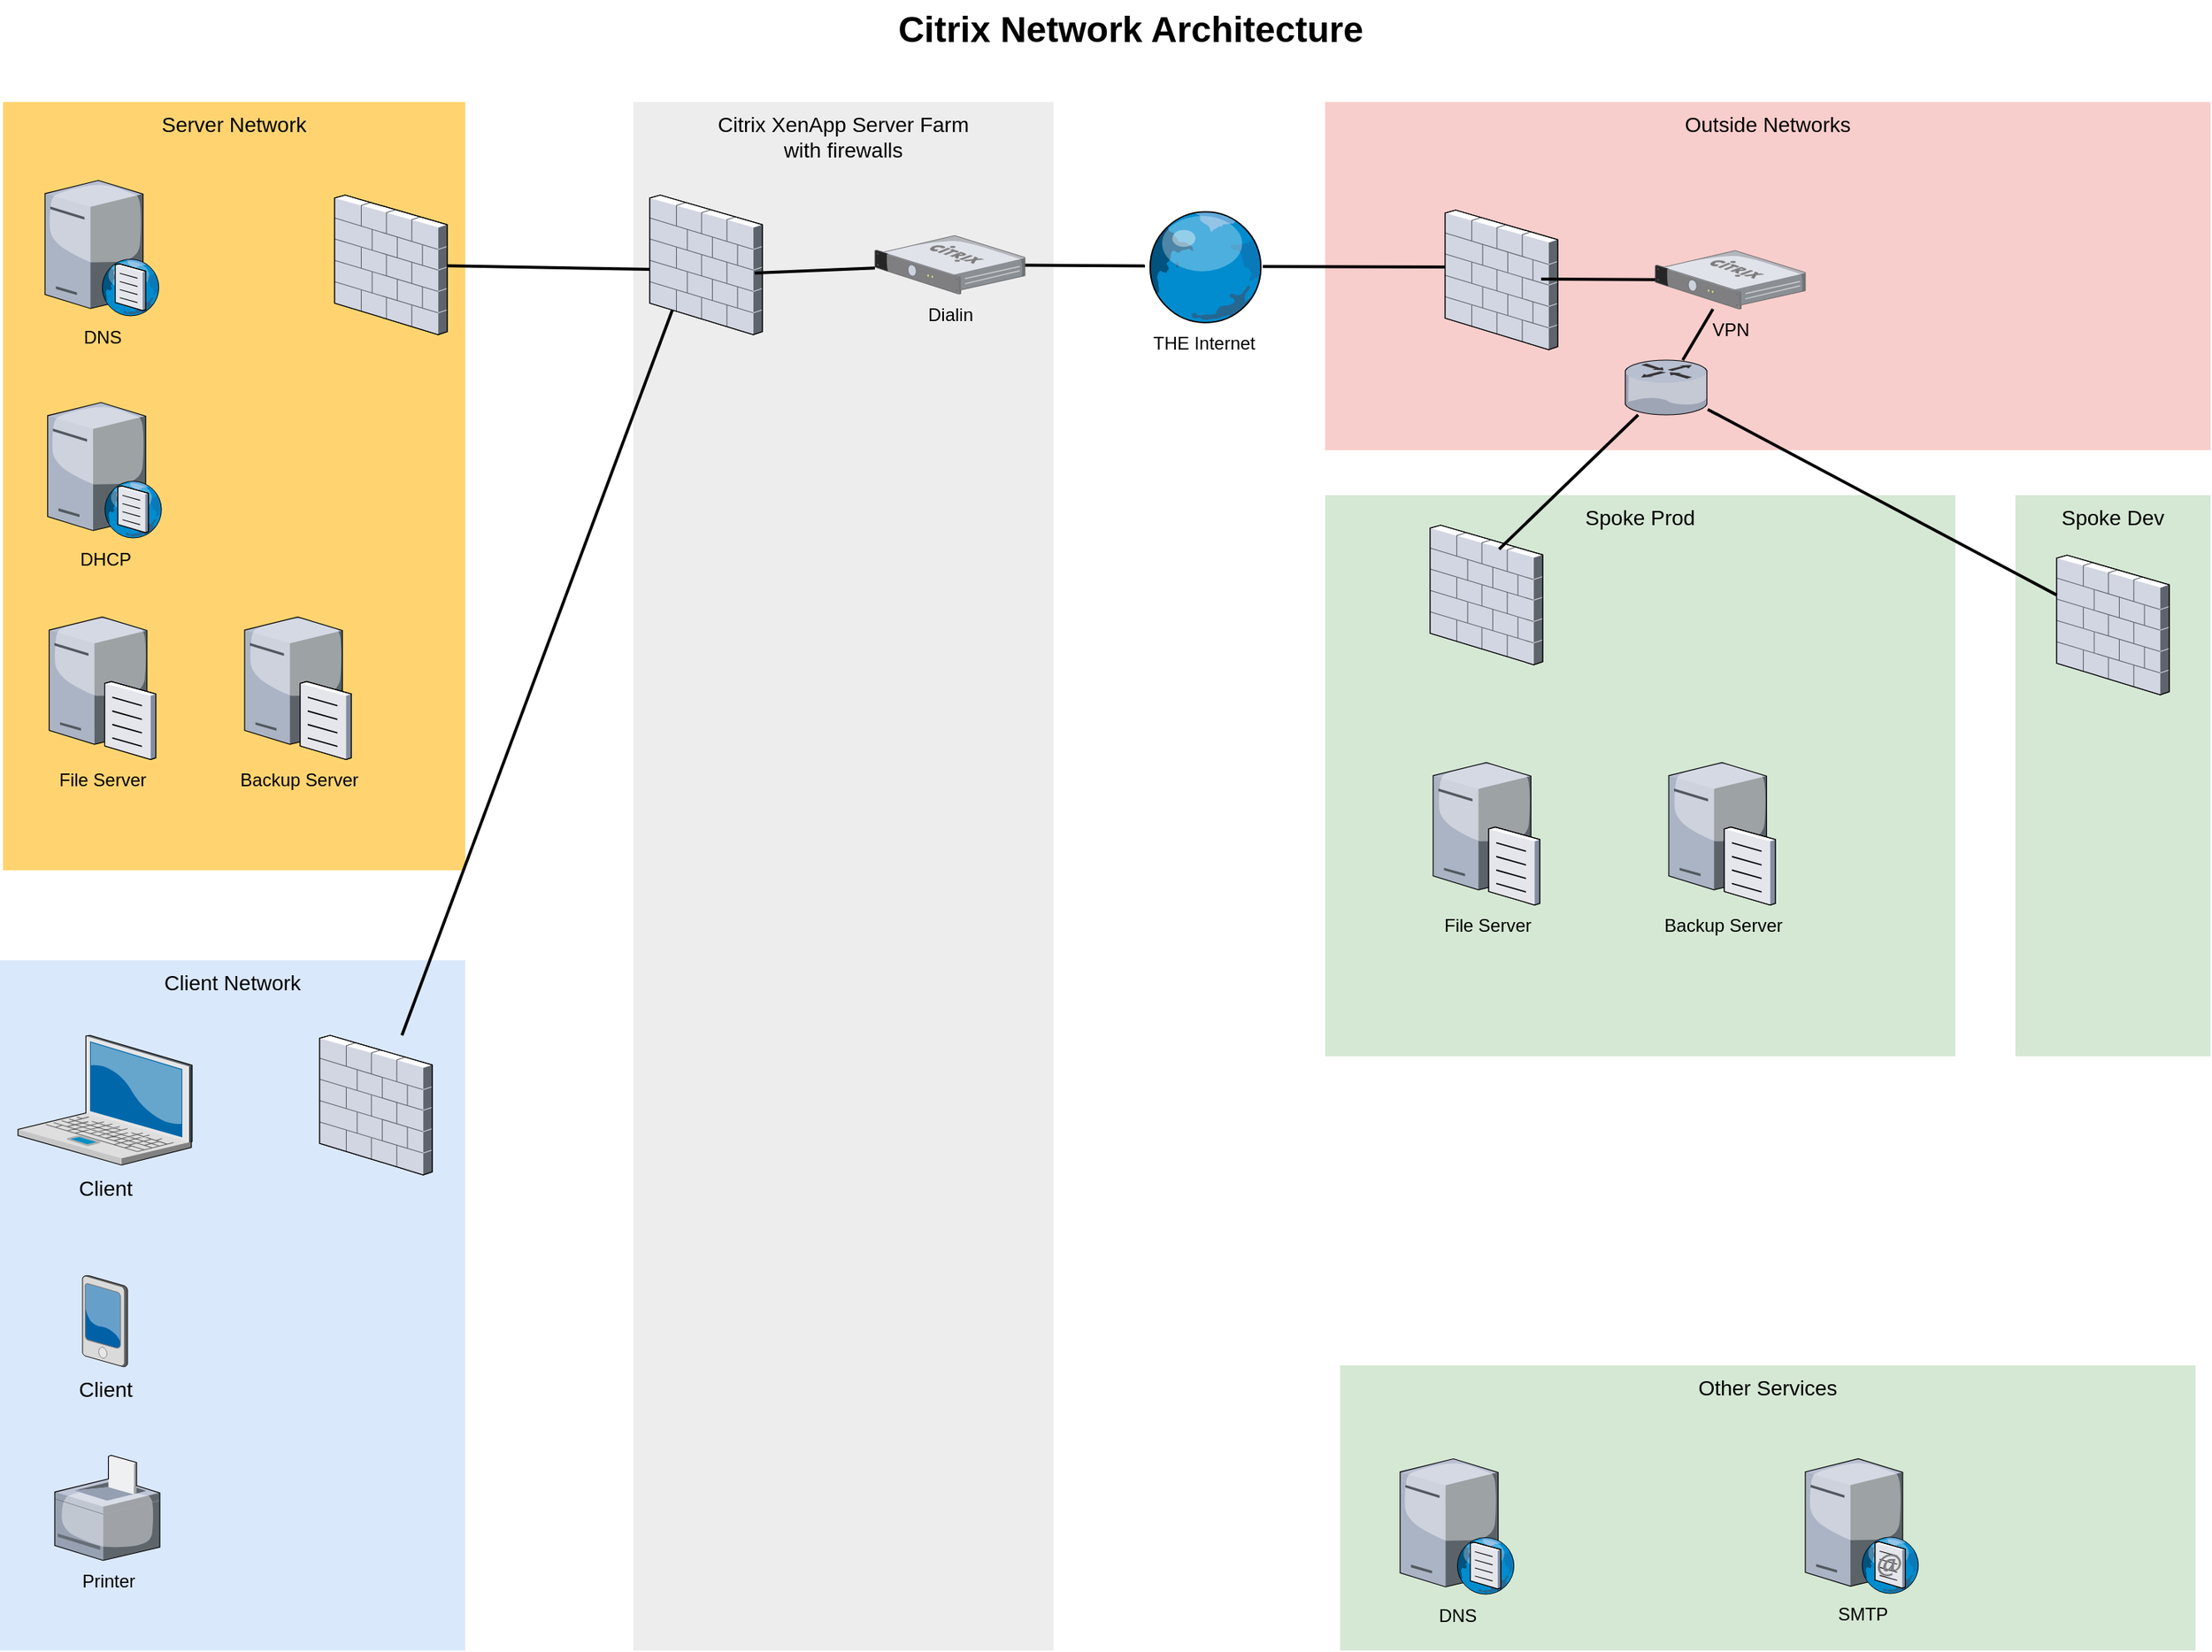 <mxfile version="15.8.6" type="github">
  <diagram name="Page-1" id="e3a06f82-3646-2815-327d-82caf3d4e204">
    <mxGraphModel dx="2062" dy="1078" grid="1" gridSize="10" guides="1" tooltips="1" connect="1" arrows="1" fold="1" page="1" pageScale="1.5" pageWidth="1169" pageHeight="826" background="none" math="0" shadow="0">
      <root>
        <mxCell id="0" style=";html=1;" />
        <mxCell id="1" style=";html=1;" parent="0" />
        <mxCell id="mDbLlLf00zMc5VI1A1oP-17" value="Other Services" style="whiteSpace=wrap;html=1;fillColor=#d5e8d4;fontSize=14;strokeColor=none;verticalAlign=top;" vertex="1" parent="1">
          <mxGeometry x="1070" y="940" width="570" height="190" as="geometry" />
        </mxCell>
        <mxCell id="6a7d8f32e03d9370-61" value="Outside Networks" style="whiteSpace=wrap;html=1;fillColor=#f8cecc;fontSize=14;strokeColor=none;verticalAlign=top;" parent="1" vertex="1">
          <mxGeometry x="1060" y="98" width="590" height="232" as="geometry" />
        </mxCell>
        <mxCell id="6a7d8f32e03d9370-60" value="Spoke Prod" style="whiteSpace=wrap;html=1;fillColor=#d5e8d4;fontSize=14;strokeColor=none;verticalAlign=top;" parent="1" vertex="1">
          <mxGeometry x="1060" y="360" width="420" height="374" as="geometry" />
        </mxCell>
        <mxCell id="6a7d8f32e03d9370-59" value="Citrix XenApp Server Farm&lt;div&gt;with firewalls&lt;/div&gt;" style="whiteSpace=wrap;html=1;fillColor=#EDEDED;fontSize=14;strokeColor=none;verticalAlign=top;" parent="1" vertex="1">
          <mxGeometry x="599" y="98" width="280" height="1032" as="geometry" />
        </mxCell>
        <mxCell id="6a7d8f32e03d9370-58" value="Client Network" style="whiteSpace=wrap;html=1;fillColor=#dae8fc;fontSize=14;strokeColor=none;verticalAlign=top;" parent="1" vertex="1">
          <mxGeometry x="177" y="670" width="310" height="460" as="geometry" />
        </mxCell>
        <mxCell id="6a7d8f32e03d9370-57" value="Server Network" style="whiteSpace=wrap;html=1;fillColor=#FFD470;gradientColor=none;fontSize=14;strokeColor=none;verticalAlign=top;" parent="1" vertex="1">
          <mxGeometry x="179" y="98" width="308" height="512" as="geometry" />
        </mxCell>
        <mxCell id="6a7d8f32e03d9370-1" value="Client" style="verticalLabelPosition=bottom;aspect=fixed;html=1;verticalAlign=top;strokeColor=none;shape=mxgraph.citrix.laptop_2;fillColor=#66B2FF;gradientColor=#0066CC;fontSize=14;" parent="1" vertex="1">
          <mxGeometry x="189.0" y="720" width="116" height="86.5" as="geometry" />
        </mxCell>
        <mxCell id="6a7d8f32e03d9370-33" style="edgeStyle=none;rounded=0;html=1;startSize=10;endSize=10;jettySize=auto;orthogonalLoop=1;fontSize=14;endArrow=none;endFill=0;strokeWidth=2;entryX=0.293;entryY=0.624;entryDx=0;entryDy=0;entryPerimeter=0;" parent="1" source="mDbLlLf00zMc5VI1A1oP-11" target="6a7d8f32e03d9370-18" edge="1">
          <mxGeometry relative="1" as="geometry">
            <mxPoint x="455" y="368.243" as="sourcePoint" />
          </mxGeometry>
        </mxCell>
        <mxCell id="6a7d8f32e03d9370-6" value="Client" style="verticalLabelPosition=bottom;aspect=fixed;html=1;verticalAlign=top;strokeColor=none;shape=mxgraph.citrix.pda;fillColor=#66B2FF;gradientColor=#0066CC;fontSize=14;" parent="1" vertex="1">
          <mxGeometry x="232.0" y="880" width="30" height="61" as="geometry" />
        </mxCell>
        <mxCell id="6a7d8f32e03d9370-43" style="edgeStyle=none;rounded=0;html=1;startSize=10;endSize=10;jettySize=auto;orthogonalLoop=1;fontSize=14;endArrow=none;endFill=0;strokeWidth=2;exitX=0.4;exitY=0.538;exitDx=0;exitDy=0;exitPerimeter=0;" parent="1" source="6a7d8f32e03d9370-18" target="6a7d8f32e03d9370-17" edge="1">
          <mxGeometry relative="1" as="geometry">
            <mxPoint x="713" y="201.126" as="sourcePoint" />
          </mxGeometry>
        </mxCell>
        <mxCell id="6a7d8f32e03d9370-13" value="" style="verticalLabelPosition=bottom;aspect=fixed;html=1;verticalAlign=top;strokeColor=none;shape=mxgraph.citrix.router;fillColor=#66B2FF;gradientColor=#0066CC;fontSize=14;" parent="1" vertex="1">
          <mxGeometry x="1260" y="270" width="55" height="36.5" as="geometry" />
        </mxCell>
        <mxCell id="6a7d8f32e03d9370-17" value="" style="verticalLabelPosition=bottom;aspect=fixed;html=1;verticalAlign=top;strokeColor=none;shape=mxgraph.citrix.firewall;fillColor=#66B2FF;gradientColor=#0066CC;fontSize=14;" parent="1" vertex="1">
          <mxGeometry x="400" y="160" width="75" height="93" as="geometry" />
        </mxCell>
        <mxCell id="6a7d8f32e03d9370-45" style="edgeStyle=none;rounded=0;html=1;startSize=10;endSize=10;jettySize=auto;orthogonalLoop=1;fontSize=14;endArrow=none;endFill=0;strokeWidth=2;" parent="1" source="mDbLlLf00zMc5VI1A1oP-6" target="mDbLlLf00zMc5VI1A1oP-14" edge="1">
          <mxGeometry relative="1" as="geometry" />
        </mxCell>
        <mxCell id="6a7d8f32e03d9370-18" value="" style="verticalLabelPosition=bottom;aspect=fixed;html=1;verticalAlign=top;strokeColor=none;shape=mxgraph.citrix.firewall;fillColor=#66B2FF;gradientColor=#0066CC;fontSize=14;" parent="1" vertex="1">
          <mxGeometry x="610" y="160" width="75" height="93" as="geometry" />
        </mxCell>
        <mxCell id="6a7d8f32e03d9370-49" style="edgeStyle=none;rounded=0;html=1;startSize=10;endSize=10;jettySize=auto;orthogonalLoop=1;fontSize=14;endArrow=none;endFill=0;strokeWidth=2;exitX=0.213;exitY=0.409;exitDx=0;exitDy=0;exitPerimeter=0;" parent="1" source="mDbLlLf00zMc5VI1A1oP-13" target="mDbLlLf00zMc5VI1A1oP-14" edge="1">
          <mxGeometry relative="1" as="geometry" />
        </mxCell>
        <mxCell id="6a7d8f32e03d9370-62" value="Citrix Network Architecture" style="text;strokeColor=none;fillColor=none;html=1;fontSize=24;fontStyle=1;verticalAlign=middle;align=center;" parent="1" vertex="1">
          <mxGeometry x="499" y="30" width="861" height="40" as="geometry" />
        </mxCell>
        <mxCell id="mDbLlLf00zMc5VI1A1oP-2" value="DNS" style="verticalLabelPosition=bottom;sketch=0;aspect=fixed;html=1;verticalAlign=top;strokeColor=none;align=center;outlineConnect=0;shape=mxgraph.citrix.dns_server;" vertex="1" parent="1">
          <mxGeometry x="207" y="148" width="76.5" height="92.5" as="geometry" />
        </mxCell>
        <mxCell id="mDbLlLf00zMc5VI1A1oP-3" value="&lt;div&gt;File Server&lt;/div&gt;" style="verticalLabelPosition=bottom;sketch=0;aspect=fixed;html=1;verticalAlign=top;strokeColor=none;align=center;outlineConnect=0;shape=mxgraph.citrix.file_server;" vertex="1" parent="1">
          <mxGeometry x="209.75" y="439" width="71" height="97" as="geometry" />
        </mxCell>
        <mxCell id="mDbLlLf00zMc5VI1A1oP-4" value="Printer" style="verticalLabelPosition=bottom;sketch=0;aspect=fixed;html=1;verticalAlign=top;strokeColor=none;align=center;outlineConnect=0;shape=mxgraph.citrix.printer;" vertex="1" parent="1">
          <mxGeometry x="213.5" y="1000" width="70" height="70" as="geometry" />
        </mxCell>
        <mxCell id="mDbLlLf00zMc5VI1A1oP-5" value="SMTP" style="verticalLabelPosition=bottom;sketch=0;aspect=fixed;html=1;verticalAlign=top;strokeColor=none;align=center;outlineConnect=0;shape=mxgraph.citrix.smtp_server;" vertex="1" parent="1">
          <mxGeometry x="1380" y="1000" width="76" height="92" as="geometry" />
        </mxCell>
        <mxCell id="mDbLlLf00zMc5VI1A1oP-6" value="Dialin" style="verticalLabelPosition=bottom;sketch=0;aspect=fixed;html=1;verticalAlign=top;strokeColor=none;align=center;outlineConnect=0;shape=mxgraph.citrix.netscaler_gateway;" vertex="1" parent="1">
          <mxGeometry x="760" y="187" width="100" height="39" as="geometry" />
        </mxCell>
        <mxCell id="mDbLlLf00zMc5VI1A1oP-7" value="DHCP" style="verticalLabelPosition=bottom;sketch=0;aspect=fixed;html=1;verticalAlign=top;strokeColor=none;align=center;outlineConnect=0;shape=mxgraph.citrix.dns_server;" vertex="1" parent="1">
          <mxGeometry x="208.75" y="296" width="76.5" height="92.5" as="geometry" />
        </mxCell>
        <mxCell id="mDbLlLf00zMc5VI1A1oP-8" style="edgeStyle=none;rounded=0;html=1;startSize=10;endSize=10;jettySize=auto;orthogonalLoop=1;fontSize=14;endArrow=none;endFill=0;strokeWidth=2;entryX=0.933;entryY=0.559;entryDx=0;entryDy=0;entryPerimeter=0;" edge="1" parent="1" source="mDbLlLf00zMc5VI1A1oP-6" target="6a7d8f32e03d9370-18">
          <mxGeometry relative="1" as="geometry">
            <mxPoint x="570" y="280" as="sourcePoint" />
            <mxPoint x="485" y="217.124" as="targetPoint" />
          </mxGeometry>
        </mxCell>
        <mxCell id="mDbLlLf00zMc5VI1A1oP-11" value="" style="verticalLabelPosition=bottom;aspect=fixed;html=1;verticalAlign=top;strokeColor=none;shape=mxgraph.citrix.firewall;fillColor=#66B2FF;gradientColor=#0066CC;fontSize=14;" vertex="1" parent="1">
          <mxGeometry x="390" y="720" width="75" height="93" as="geometry" />
        </mxCell>
        <mxCell id="mDbLlLf00zMc5VI1A1oP-12" value="DNS" style="verticalLabelPosition=bottom;sketch=0;aspect=fixed;html=1;verticalAlign=top;strokeColor=none;align=center;outlineConnect=0;shape=mxgraph.citrix.dns_server;" vertex="1" parent="1">
          <mxGeometry x="1110" y="1000" width="76.5" height="92.5" as="geometry" />
        </mxCell>
        <mxCell id="mDbLlLf00zMc5VI1A1oP-13" value="" style="verticalLabelPosition=bottom;aspect=fixed;html=1;verticalAlign=top;strokeColor=none;shape=mxgraph.citrix.firewall;fillColor=#66B2FF;gradientColor=#0066CC;fontSize=14;" vertex="1" parent="1">
          <mxGeometry x="1140" y="170" width="75" height="93" as="geometry" />
        </mxCell>
        <mxCell id="mDbLlLf00zMc5VI1A1oP-14" value="THE Internet" style="verticalLabelPosition=bottom;sketch=0;aspect=fixed;html=1;verticalAlign=top;strokeColor=none;align=center;outlineConnect=0;shape=mxgraph.citrix.globe;" vertex="1" parent="1">
          <mxGeometry x="940" y="170" width="78.5" height="75" as="geometry" />
        </mxCell>
        <mxCell id="mDbLlLf00zMc5VI1A1oP-15" value="VPN" style="verticalLabelPosition=bottom;sketch=0;aspect=fixed;html=1;verticalAlign=top;strokeColor=none;align=center;outlineConnect=0;shape=mxgraph.citrix.netscaler_gateway;" vertex="1" parent="1">
          <mxGeometry x="1280" y="197" width="100" height="39" as="geometry" />
        </mxCell>
        <mxCell id="mDbLlLf00zMc5VI1A1oP-16" style="edgeStyle=none;rounded=0;html=1;startSize=10;endSize=10;jettySize=auto;orthogonalLoop=1;fontSize=14;endArrow=none;endFill=0;strokeWidth=2;exitX=0.853;exitY=0.495;exitDx=0;exitDy=0;exitPerimeter=0;" edge="1" parent="1" source="mDbLlLf00zMc5VI1A1oP-13" target="mDbLlLf00zMc5VI1A1oP-15">
          <mxGeometry relative="1" as="geometry">
            <mxPoint x="1180" y="217" as="sourcePoint" />
            <mxPoint x="950" y="217.268" as="targetPoint" />
          </mxGeometry>
        </mxCell>
        <mxCell id="mDbLlLf00zMc5VI1A1oP-18" style="edgeStyle=none;rounded=0;html=1;startSize=10;endSize=10;jettySize=auto;orthogonalLoop=1;fontSize=14;endArrow=none;endFill=0;strokeWidth=2;" edge="1" parent="1" source="mDbLlLf00zMc5VI1A1oP-15" target="6a7d8f32e03d9370-13">
          <mxGeometry relative="1" as="geometry">
            <mxPoint x="1213.975" y="226.035" as="sourcePoint" />
            <mxPoint x="1290" y="226.316" as="targetPoint" />
          </mxGeometry>
        </mxCell>
        <mxCell id="mDbLlLf00zMc5VI1A1oP-19" value="Spoke Dev" style="whiteSpace=wrap;html=1;fillColor=#d5e8d4;fontSize=14;strokeColor=none;verticalAlign=top;" vertex="1" parent="1">
          <mxGeometry x="1520" y="360" width="130" height="374" as="geometry" />
        </mxCell>
        <mxCell id="mDbLlLf00zMc5VI1A1oP-20" value="" style="verticalLabelPosition=bottom;aspect=fixed;html=1;verticalAlign=top;strokeColor=none;shape=mxgraph.citrix.firewall;fillColor=#66B2FF;gradientColor=#0066CC;fontSize=14;" vertex="1" parent="1">
          <mxGeometry x="1130" y="380" width="75" height="93" as="geometry" />
        </mxCell>
        <mxCell id="mDbLlLf00zMc5VI1A1oP-21" value="" style="verticalLabelPosition=bottom;aspect=fixed;html=1;verticalAlign=top;strokeColor=none;shape=mxgraph.citrix.firewall;fillColor=#66B2FF;gradientColor=#0066CC;fontSize=14;" vertex="1" parent="1">
          <mxGeometry x="1547.5" y="400" width="75" height="93" as="geometry" />
        </mxCell>
        <mxCell id="6a7d8f32e03d9370-56" style="edgeStyle=none;rounded=0;html=1;startSize=10;endSize=10;jettySize=auto;orthogonalLoop=1;fontSize=14;endArrow=none;endFill=0;strokeWidth=2;" parent="1" source="6a7d8f32e03d9370-13" target="mDbLlLf00zMc5VI1A1oP-21" edge="1">
          <mxGeometry relative="1" as="geometry">
            <mxPoint x="1409" y="805.336" as="targetPoint" />
          </mxGeometry>
        </mxCell>
        <mxCell id="6a7d8f32e03d9370-50" style="edgeStyle=none;rounded=0;html=1;startSize=10;endSize=10;jettySize=auto;orthogonalLoop=1;fontSize=14;endArrow=none;endFill=0;strokeWidth=2;entryX=0.613;entryY=0.172;entryDx=0;entryDy=0;entryPerimeter=0;" parent="1" source="6a7d8f32e03d9370-13" target="mDbLlLf00zMc5VI1A1oP-20" edge="1">
          <mxGeometry relative="1" as="geometry">
            <mxPoint x="1146.488" y="858" as="targetPoint" />
          </mxGeometry>
        </mxCell>
        <mxCell id="mDbLlLf00zMc5VI1A1oP-22" value="&lt;div&gt;File Server&lt;/div&gt;" style="verticalLabelPosition=bottom;sketch=0;aspect=fixed;html=1;verticalAlign=top;strokeColor=none;align=center;outlineConnect=0;shape=mxgraph.citrix.file_server;" vertex="1" parent="1">
          <mxGeometry x="1132" y="536" width="71" height="97" as="geometry" />
        </mxCell>
        <mxCell id="mDbLlLf00zMc5VI1A1oP-23" value="Backup Server" style="verticalLabelPosition=bottom;sketch=0;aspect=fixed;html=1;verticalAlign=top;strokeColor=none;align=center;outlineConnect=0;shape=mxgraph.citrix.file_server;" vertex="1" parent="1">
          <mxGeometry x="1289" y="536" width="71" height="97" as="geometry" />
        </mxCell>
        <mxCell id="mDbLlLf00zMc5VI1A1oP-24" value="Backup Server" style="verticalLabelPosition=bottom;sketch=0;aspect=fixed;html=1;verticalAlign=top;strokeColor=none;align=center;outlineConnect=0;shape=mxgraph.citrix.file_server;" vertex="1" parent="1">
          <mxGeometry x="340" y="439" width="71" height="97" as="geometry" />
        </mxCell>
      </root>
    </mxGraphModel>
  </diagram>
</mxfile>
